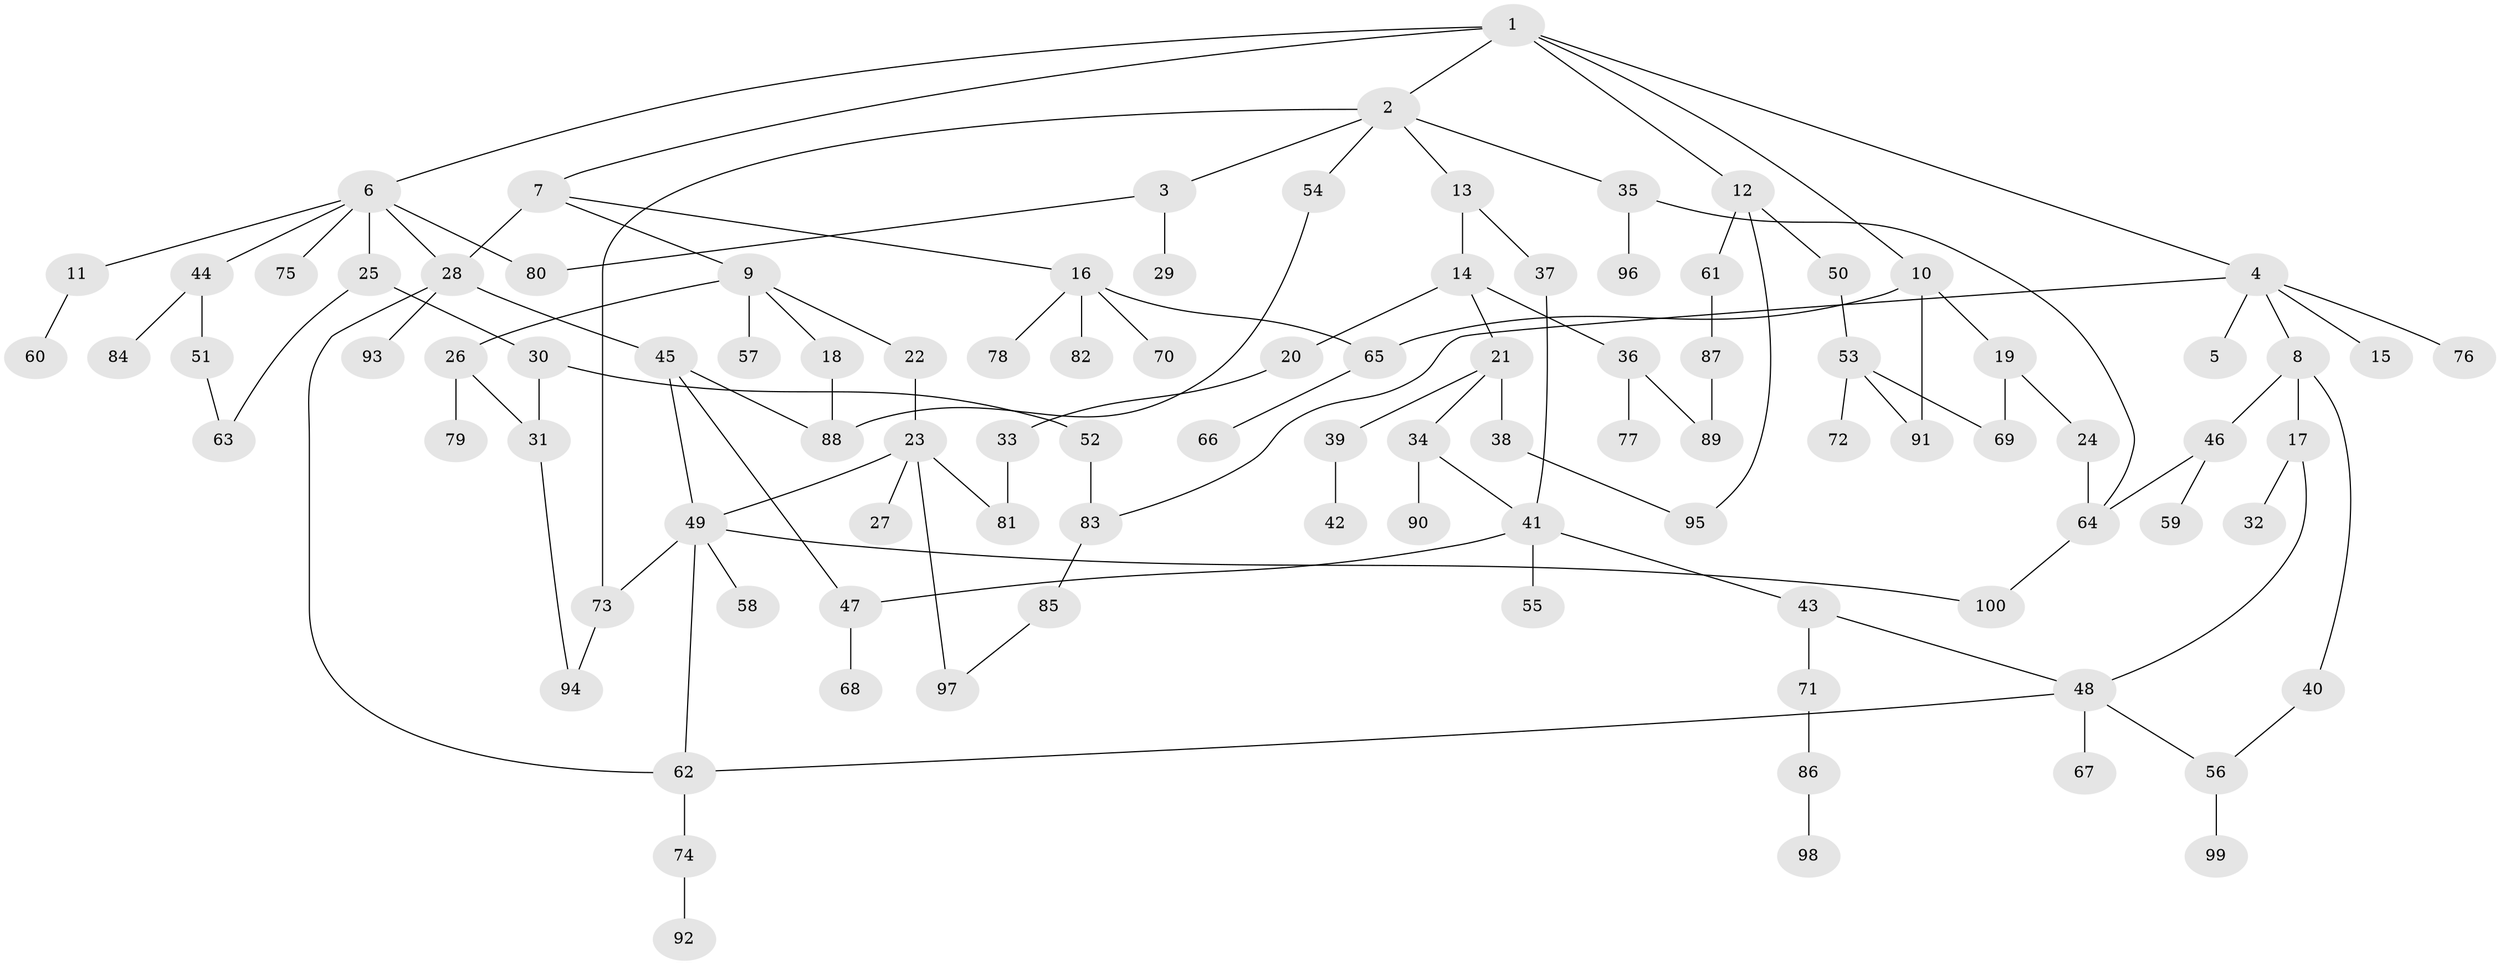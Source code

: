 // Generated by graph-tools (version 1.1) at 2025/38/02/21/25 10:38:51]
// undirected, 100 vertices, 125 edges
graph export_dot {
graph [start="1"]
  node [color=gray90,style=filled];
  1;
  2;
  3;
  4;
  5;
  6;
  7;
  8;
  9;
  10;
  11;
  12;
  13;
  14;
  15;
  16;
  17;
  18;
  19;
  20;
  21;
  22;
  23;
  24;
  25;
  26;
  27;
  28;
  29;
  30;
  31;
  32;
  33;
  34;
  35;
  36;
  37;
  38;
  39;
  40;
  41;
  42;
  43;
  44;
  45;
  46;
  47;
  48;
  49;
  50;
  51;
  52;
  53;
  54;
  55;
  56;
  57;
  58;
  59;
  60;
  61;
  62;
  63;
  64;
  65;
  66;
  67;
  68;
  69;
  70;
  71;
  72;
  73;
  74;
  75;
  76;
  77;
  78;
  79;
  80;
  81;
  82;
  83;
  84;
  85;
  86;
  87;
  88;
  89;
  90;
  91;
  92;
  93;
  94;
  95;
  96;
  97;
  98;
  99;
  100;
  1 -- 2;
  1 -- 4;
  1 -- 6;
  1 -- 7;
  1 -- 10;
  1 -- 12;
  2 -- 3;
  2 -- 13;
  2 -- 35;
  2 -- 54;
  2 -- 73;
  3 -- 29;
  3 -- 80;
  4 -- 5;
  4 -- 8;
  4 -- 15;
  4 -- 76;
  4 -- 83;
  6 -- 11;
  6 -- 25;
  6 -- 44;
  6 -- 75;
  6 -- 80;
  6 -- 28;
  7 -- 9;
  7 -- 16;
  7 -- 28;
  8 -- 17;
  8 -- 40;
  8 -- 46;
  9 -- 18;
  9 -- 22;
  9 -- 26;
  9 -- 57;
  10 -- 19;
  10 -- 91;
  10 -- 65;
  11 -- 60;
  12 -- 50;
  12 -- 61;
  12 -- 95;
  13 -- 14;
  13 -- 37;
  14 -- 20;
  14 -- 21;
  14 -- 36;
  16 -- 65;
  16 -- 70;
  16 -- 78;
  16 -- 82;
  17 -- 32;
  17 -- 48;
  18 -- 88;
  19 -- 24;
  19 -- 69;
  20 -- 33;
  21 -- 34;
  21 -- 38;
  21 -- 39;
  22 -- 23;
  23 -- 27;
  23 -- 49;
  23 -- 81;
  23 -- 97;
  24 -- 64;
  25 -- 30;
  25 -- 63;
  26 -- 79;
  26 -- 31;
  28 -- 45;
  28 -- 62;
  28 -- 93;
  30 -- 31;
  30 -- 52;
  31 -- 94;
  33 -- 81;
  34 -- 41;
  34 -- 90;
  35 -- 64;
  35 -- 96;
  36 -- 77;
  36 -- 89;
  37 -- 41;
  38 -- 95;
  39 -- 42;
  40 -- 56;
  41 -- 43;
  41 -- 47;
  41 -- 55;
  43 -- 71;
  43 -- 48;
  44 -- 51;
  44 -- 84;
  45 -- 49;
  45 -- 88;
  45 -- 47;
  46 -- 59;
  46 -- 64;
  47 -- 68;
  48 -- 67;
  48 -- 62;
  48 -- 56;
  49 -- 58;
  49 -- 100;
  49 -- 62;
  49 -- 73;
  50 -- 53;
  51 -- 63;
  52 -- 83;
  53 -- 72;
  53 -- 69;
  53 -- 91;
  54 -- 88;
  56 -- 99;
  61 -- 87;
  62 -- 74;
  64 -- 100;
  65 -- 66;
  71 -- 86;
  73 -- 94;
  74 -- 92;
  83 -- 85;
  85 -- 97;
  86 -- 98;
  87 -- 89;
}
